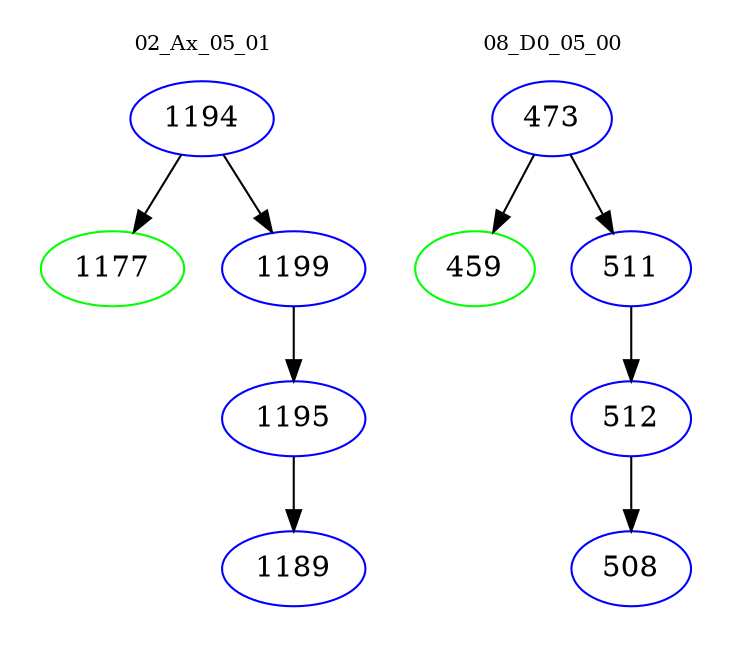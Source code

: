 digraph{
subgraph cluster_0 {
color = white
label = "02_Ax_05_01";
fontsize=10;
T0_1194 [label="1194", color="blue"]
T0_1194 -> T0_1177 [color="black"]
T0_1177 [label="1177", color="green"]
T0_1194 -> T0_1199 [color="black"]
T0_1199 [label="1199", color="blue"]
T0_1199 -> T0_1195 [color="black"]
T0_1195 [label="1195", color="blue"]
T0_1195 -> T0_1189 [color="black"]
T0_1189 [label="1189", color="blue"]
}
subgraph cluster_1 {
color = white
label = "08_D0_05_00";
fontsize=10;
T1_473 [label="473", color="blue"]
T1_473 -> T1_459 [color="black"]
T1_459 [label="459", color="green"]
T1_473 -> T1_511 [color="black"]
T1_511 [label="511", color="blue"]
T1_511 -> T1_512 [color="black"]
T1_512 [label="512", color="blue"]
T1_512 -> T1_508 [color="black"]
T1_508 [label="508", color="blue"]
}
}
